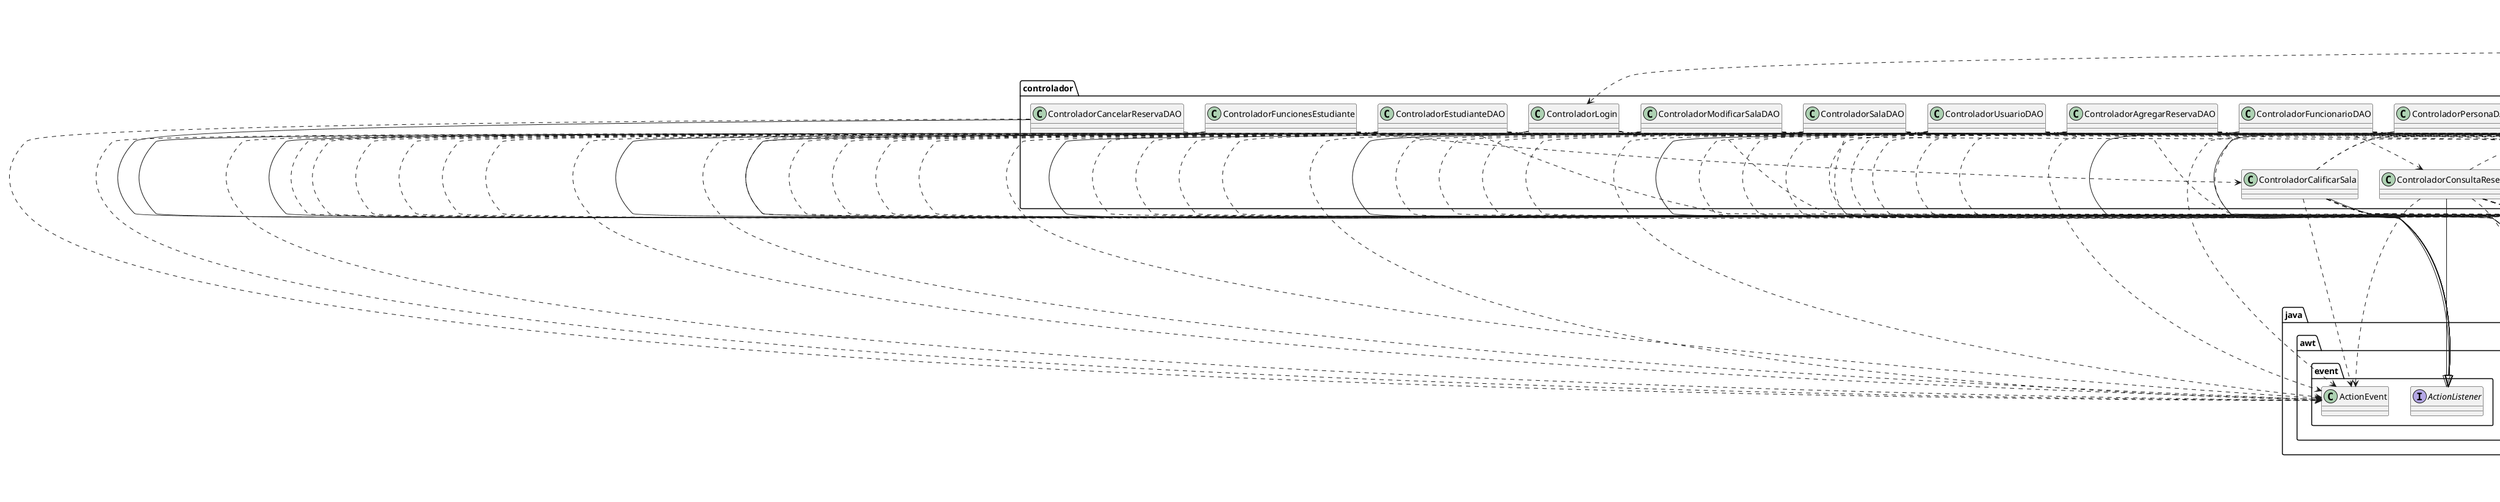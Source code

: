 @startuml
annotation java.lang.Override
annotation java.lang.SuppressWarnings
class api.Mail
class api.Sms
class com.twilio.Twilio
class com.twilio.rest.api.v2010.account.Message
class com.twilio.type.PhoneNumber
class conexion.ConexionJavaMySQL
class controlador.ControladorAgregarReservaDAO
class controlador.ControladorCalificarSala
class controlador.ControladorCancelarReservaDAO
class controlador.ControladorConsultaReserva
class controlador.ControladorEstudianteDAO
class controlador.ControladorFuncionarioDAO
class controlador.ControladorFuncionesEstudiante
class controlador.ControladorLogin
class controlador.ControladorModificarSalaDAO
class controlador.ControladorPersonaDAO
class controlador.ControladorSalaDAO
class controlador.ControladorUsuarioDAO
class dao.EstudianteDAO
class dao.ExcepcionHorarioDAO
class dao.HorarioDAO
class dao.LoginDAO
class dao.ParticipanteDAO
class dao.RecursoDAO
class dao.ReservaDAO
class dao.SalaDAO
class dao.UsuarioDAO
class dao.VariosDAO
class java.awt.event.ActionEvent
class java.sql.CallableStatement
class java.sql.Connection
class java.sql.DriverManager
class java.sql.PreparedStatement
class java.sql.ResultSet
class java.sql.ResultSetMetaData
class java.sql.SQLException
class java.sql.Statement
class java.util.ArrayList
class java.util.Properties
class java.util.logging.Level
class java.util.logging.Logger
class javax.mail.Message
class javax.mail.MessagingException
class javax.mail.Session
class javax.mail.Transport
class javax.mail.internet.AddressException
class javax.mail.internet.InternetAddress
class javax.mail.internet.MimeMessage
class javax.swing.JFrame
class javax.swing.JOptionPane
class javax.swing.table.DefaultTableModel
class main.gestorPrincipal
class modelo.Estudiante
class modelo.Horario
class modelo.HorarioExcepcion
class modelo.Participante
class modelo.Recurso
class modelo.Reserva
class modelo.Sala
class modelo.Usuario
class vista.VentanaAgregarSala
class vista.VentanaCalificarSala
class vista.VentanaCancelarReserva
class vista.VentanaConsultaReserva
class vista.VentanaEstudiante
class vista.VentanaFuncionario
class vista.VentanaLogin
class vista.VentanaModificarSala
class vista.VentanaRegistroEstudiante
class vista.VentanaRegistroPersona
class vista.VentanaRegistroReservas
class vista.VentanaRegistroUsuario
interface java.awt.event.ActionListener
api.Mail ..> java.util.Properties
api.Mail ..> java.util.logging.Level
api.Mail ..> java.util.logging.Logger
api.Mail ..> javax.mail.Message
api.Mail ..> javax.mail.MessagingException
api.Mail ..> javax.mail.Session
api.Mail ..> javax.mail.Transport
api.Mail ..> javax.mail.internet.AddressException
api.Mail ..> javax.mail.internet.InternetAddress
api.Mail ..> javax.mail.internet.MimeMessage
api.Mail ..> javax.swing.JOptionPane
api.Sms ..> com.twilio.Twilio
api.Sms ..> com.twilio.rest.api.v2010.account.Message
api.Sms ..> com.twilio.type.PhoneNumber
conexion.ConexionJavaMySQL ..> java.sql.Connection
conexion.ConexionJavaMySQL ..> java.sql.DriverManager
conexion.ConexionJavaMySQL ..> java.sql.SQLException
conexion.ConexionJavaMySQL ..> java.util.logging.Level
conexion.ConexionJavaMySQL ..> java.util.logging.Logger
conexion.ConexionJavaMySQL ..> javax.swing.JOptionPane
controlador.ControladorAgregarReservaDAO ..> api.Mail
controlador.ControladorAgregarReservaDAO ..> conexion.ConexionJavaMySQL
controlador.ControladorAgregarReservaDAO ..> dao.ParticipanteDAO
controlador.ControladorAgregarReservaDAO ..> dao.ReservaDAO
controlador.ControladorAgregarReservaDAO ..> dao.SalaDAO
controlador.ControladorAgregarReservaDAO ..> dao.VariosDAO
controlador.ControladorAgregarReservaDAO ..> java.awt.event.ActionEvent
controlador.ControladorAgregarReservaDAO ..> java.sql.Connection
controlador.ControladorAgregarReservaDAO ..> java.sql.PreparedStatement
controlador.ControladorAgregarReservaDAO ..> java.sql.ResultSet
controlador.ControladorAgregarReservaDAO ..> java.sql.ResultSetMetaData
controlador.ControladorAgregarReservaDAO ..> java.sql.SQLException
controlador.ControladorAgregarReservaDAO ..> java.util.ArrayList
controlador.ControladorAgregarReservaDAO ..> java.util.logging.Level
controlador.ControladorAgregarReservaDAO ..> java.util.logging.Logger
controlador.ControladorAgregarReservaDAO ..> javax.mail.MessagingException
controlador.ControladorAgregarReservaDAO ..> javax.swing.JOptionPane
controlador.ControladorAgregarReservaDAO ..> javax.swing.table.DefaultTableModel
controlador.ControladorAgregarReservaDAO ..> modelo.Participante
controlador.ControladorAgregarReservaDAO ..> modelo.Reserva
controlador.ControladorAgregarReservaDAO ..> vista.VentanaRegistroReservas
controlador.ControladorAgregarReservaDAO --|> java.awt.event.ActionListener
controlador.ControladorCalificarSala ..> java.lang.Override
controlador.ControladorCalificarSala ..> api.Sms
controlador.ControladorCalificarSala ..> conexion.ConexionJavaMySQL
controlador.ControladorCalificarSala ..> java.awt.event.ActionEvent
controlador.ControladorCalificarSala ..> java.sql.Connection
controlador.ControladorCalificarSala ..> java.sql.PreparedStatement
controlador.ControladorCalificarSala ..> java.sql.ResultSet
controlador.ControladorCalificarSala ..> java.sql.ResultSetMetaData
controlador.ControladorCalificarSala ..> java.sql.SQLException
controlador.ControladorCalificarSala ..> javax.swing.table.DefaultTableModel
controlador.ControladorCalificarSala ..> vista.VentanaCalificarSala
controlador.ControladorCalificarSala --|> java.awt.event.ActionListener
controlador.ControladorCancelarReservaDAO ..> java.awt.event.ActionEvent
controlador.ControladorCancelarReservaDAO ..> vista.VentanaCancelarReserva
controlador.ControladorCancelarReservaDAO --|> java.awt.event.ActionListener
controlador.ControladorConsultaReserva ..> java.lang.Override
controlador.ControladorConsultaReserva ..> conexion.ConexionJavaMySQL
controlador.ControladorConsultaReserva ..> java.awt.event.ActionEvent
controlador.ControladorConsultaReserva ..> java.sql.Connection
controlador.ControladorConsultaReserva ..> java.sql.PreparedStatement
controlador.ControladorConsultaReserva ..> java.sql.ResultSet
controlador.ControladorConsultaReserva ..> java.sql.ResultSetMetaData
controlador.ControladorConsultaReserva ..> java.sql.SQLException
controlador.ControladorConsultaReserva ..> javax.swing.table.DefaultTableModel
controlador.ControladorConsultaReserva ..> vista.VentanaConsultaReserva
controlador.ControladorConsultaReserva --|> java.awt.event.ActionListener
controlador.ControladorEstudianteDAO ..> java.lang.Override
controlador.ControladorEstudianteDAO ..> conexion.ConexionJavaMySQL
controlador.ControladorEstudianteDAO ..> dao.EstudianteDAO
controlador.ControladorEstudianteDAO ..> dao.UsuarioDAO
controlador.ControladorEstudianteDAO ..> java.awt.event.ActionEvent
controlador.ControladorEstudianteDAO ..> java.sql.Connection
controlador.ControladorEstudianteDAO ..> java.sql.PreparedStatement
controlador.ControladorEstudianteDAO ..> java.sql.ResultSet
controlador.ControladorEstudianteDAO ..> java.sql.ResultSetMetaData
controlador.ControladorEstudianteDAO ..> java.sql.SQLException
controlador.ControladorEstudianteDAO ..> javax.swing.JOptionPane
controlador.ControladorEstudianteDAO ..> javax.swing.table.DefaultTableModel
controlador.ControladorEstudianteDAO ..> modelo.Estudiante
controlador.ControladorEstudianteDAO ..> vista.VentanaRegistroEstudiante
controlador.ControladorEstudianteDAO --|> java.awt.event.ActionListener
controlador.ControladorFuncionarioDAO ..> java.lang.Override
controlador.ControladorFuncionarioDAO ..> controlador.ControladorConsultaReserva
controlador.ControladorFuncionarioDAO ..> dao.UsuarioDAO
controlador.ControladorFuncionarioDAO ..> java.awt.event.ActionEvent
controlador.ControladorFuncionarioDAO ..> modelo.Recurso
controlador.ControladorFuncionarioDAO ..> modelo.Sala
controlador.ControladorFuncionarioDAO ..> modelo.Usuario
controlador.ControladorFuncionarioDAO ..> vista.VentanaAgregarSala
controlador.ControladorFuncionarioDAO ..> vista.VentanaFuncionario
controlador.ControladorFuncionarioDAO ..> vista.VentanaLogin
controlador.ControladorFuncionarioDAO ..> vista.VentanaModificarSala
controlador.ControladorFuncionarioDAO ..> vista.VentanaRegistroEstudiante
controlador.ControladorFuncionarioDAO --|> java.awt.event.ActionListener
controlador.ControladorFuncionesEstudiante ..> java.lang.Override
controlador.ControladorFuncionesEstudiante ..> controlador.ControladorCalificarSala
controlador.ControladorFuncionesEstudiante ..> dao.EstudianteDAO
controlador.ControladorFuncionesEstudiante ..> dao.UsuarioDAO
controlador.ControladorFuncionesEstudiante ..> java.awt.event.ActionEvent
controlador.ControladorFuncionesEstudiante ..> modelo.Reserva
controlador.ControladorFuncionesEstudiante ..> vista.VentanaCancelarReserva
controlador.ControladorFuncionesEstudiante ..> vista.VentanaEstudiante
controlador.ControladorFuncionesEstudiante ..> vista.VentanaRegistroReservas
controlador.ControladorFuncionesEstudiante --|> java.awt.event.ActionListener
controlador.ControladorLogin ..> java.lang.Override
controlador.ControladorLogin ..> dao.UsuarioDAO
controlador.ControladorLogin ..> java.awt.event.ActionEvent
controlador.ControladorLogin ..> javax.swing.JOptionPane
controlador.ControladorLogin ..> modelo.Usuario
controlador.ControladorLogin ..> vista.VentanaEstudiante
controlador.ControladorLogin ..> vista.VentanaFuncionario
controlador.ControladorLogin ..> vista.VentanaLogin
controlador.ControladorLogin ..> vista.VentanaRegistroUsuario
controlador.ControladorLogin --|> java.awt.event.ActionListener
controlador.ControladorModificarSalaDAO ..> conexion.ConexionJavaMySQL
controlador.ControladorModificarSalaDAO ..> dao.RecursoDAO
controlador.ControladorModificarSalaDAO ..> dao.SalaDAO
controlador.ControladorModificarSalaDAO ..> java.awt.event.ActionEvent
controlador.ControladorModificarSalaDAO ..> java.sql.Connection
controlador.ControladorModificarSalaDAO ..> java.sql.PreparedStatement
controlador.ControladorModificarSalaDAO ..> java.sql.ResultSet
controlador.ControladorModificarSalaDAO ..> java.sql.ResultSetMetaData
controlador.ControladorModificarSalaDAO ..> java.sql.SQLException
controlador.ControladorModificarSalaDAO ..> javax.swing.JOptionPane
controlador.ControladorModificarSalaDAO ..> javax.swing.table.DefaultTableModel
controlador.ControladorModificarSalaDAO ..> modelo.Recurso
controlador.ControladorModificarSalaDAO ..> modelo.Sala
controlador.ControladorModificarSalaDAO ..> vista.VentanaModificarSala
controlador.ControladorModificarSalaDAO --|> java.awt.event.ActionListener
controlador.ControladorPersonaDAO ..> dao.EstudianteDAO
controlador.ControladorPersonaDAO ..> java.awt.event.ActionEvent
controlador.ControladorPersonaDAO ..> javax.swing.JOptionPane
controlador.ControladorPersonaDAO ..> modelo.Estudiante
controlador.ControladorPersonaDAO ..> vista.VentanaRegistroPersona
controlador.ControladorPersonaDAO --|> java.awt.event.ActionListener
controlador.ControladorSalaDAO ..> conexion.ConexionJavaMySQL
controlador.ControladorSalaDAO ..> dao.RecursoDAO
controlador.ControladorSalaDAO ..> dao.SalaDAO
controlador.ControladorSalaDAO ..> java.awt.event.ActionEvent
controlador.ControladorSalaDAO ..> java.sql.Connection
controlador.ControladorSalaDAO ..> java.sql.PreparedStatement
controlador.ControladorSalaDAO ..> java.sql.ResultSet
controlador.ControladorSalaDAO ..> java.sql.ResultSetMetaData
controlador.ControladorSalaDAO ..> java.sql.SQLException
controlador.ControladorSalaDAO ..> javax.swing.JOptionPane
controlador.ControladorSalaDAO ..> javax.swing.table.DefaultTableModel
controlador.ControladorSalaDAO ..> modelo.Recurso
controlador.ControladorSalaDAO ..> modelo.Sala
controlador.ControladorSalaDAO ..> vista.VentanaAgregarSala
controlador.ControladorSalaDAO --|> java.awt.event.ActionListener
controlador.ControladorUsuarioDAO ..> conexion.ConexionJavaMySQL
controlador.ControladorUsuarioDAO ..> dao.UsuarioDAO
controlador.ControladorUsuarioDAO ..> java.awt.event.ActionEvent
controlador.ControladorUsuarioDAO ..> java.sql.Connection
controlador.ControladorUsuarioDAO ..> java.sql.PreparedStatement
controlador.ControladorUsuarioDAO ..> java.sql.ResultSet
controlador.ControladorUsuarioDAO ..> java.sql.ResultSetMetaData
controlador.ControladorUsuarioDAO ..> java.sql.SQLException
controlador.ControladorUsuarioDAO ..> javax.swing.JOptionPane
controlador.ControladorUsuarioDAO ..> javax.swing.table.DefaultTableModel
controlador.ControladorUsuarioDAO ..> modelo.Estudiante
controlador.ControladorUsuarioDAO ..> modelo.Usuario
controlador.ControladorUsuarioDAO ..> vista.VentanaLogin
controlador.ControladorUsuarioDAO ..> vista.VentanaRegistroPersona
controlador.ControladorUsuarioDAO ..> vista.VentanaRegistroUsuario
controlador.ControladorUsuarioDAO --|> java.awt.event.ActionListener
dao.EstudianteDAO ..> conexion.ConexionJavaMySQL
dao.EstudianteDAO ..> java.sql.CallableStatement
dao.EstudianteDAO ..> java.sql.Connection
dao.EstudianteDAO ..> java.sql.ResultSet
dao.EstudianteDAO ..> java.sql.SQLException
dao.EstudianteDAO ..> java.sql.Statement
dao.EstudianteDAO ..> javax.swing.JOptionPane
dao.EstudianteDAO ..> modelo.Estudiante
dao.HorarioDAO ..> conexion.ConexionJavaMySQL
dao.HorarioDAO ..> java.sql.CallableStatement
dao.HorarioDAO ..> java.sql.Connection
dao.HorarioDAO ..> java.sql.SQLException
dao.HorarioDAO ..> javax.swing.JOptionPane
dao.HorarioDAO ..> modelo.Horario
dao.LoginDAO ..> conexion.ConexionJavaMySQL
dao.LoginDAO ..> java.sql.Connection
dao.LoginDAO ..> java.sql.PreparedStatement
dao.LoginDAO ..> java.sql.ResultSet
dao.LoginDAO ..> java.sql.SQLException
dao.LoginDAO ..> java.sql.Statement
dao.LoginDAO ..> javax.swing.JOptionPane
dao.ParticipanteDAO ..> conexion.ConexionJavaMySQL
dao.ParticipanteDAO ..> java.sql.CallableStatement
dao.ParticipanteDAO ..> java.sql.Connection
dao.ParticipanteDAO ..> java.sql.SQLException
dao.ParticipanteDAO ..> javax.swing.JOptionPane
dao.ParticipanteDAO ..> modelo.Participante
dao.ParticipanteDAO ..> modelo.Sala
dao.RecursoDAO ..> conexion.ConexionJavaMySQL
dao.RecursoDAO ..> java.sql.CallableStatement
dao.RecursoDAO ..> java.sql.Connection
dao.RecursoDAO ..> java.sql.SQLException
dao.RecursoDAO ..> javax.swing.JOptionPane
dao.RecursoDAO ..> modelo.Recurso
dao.ReservaDAO ..> conexion.ConexionJavaMySQL
dao.ReservaDAO ..> java.sql.CallableStatement
dao.ReservaDAO ..> java.sql.Connection
dao.ReservaDAO ..> java.sql.ResultSet
dao.ReservaDAO ..> java.sql.SQLException
dao.ReservaDAO ..> java.sql.Statement
dao.ReservaDAO ..> javax.swing.JOptionPane
dao.ReservaDAO ..> modelo.Reserva
dao.SalaDAO ..> conexion.ConexionJavaMySQL
dao.SalaDAO ..> java.sql.CallableStatement
dao.SalaDAO ..> java.sql.Connection
dao.SalaDAO ..> java.sql.ResultSet
dao.SalaDAO ..> java.sql.SQLException
dao.SalaDAO ..> java.sql.Statement
dao.SalaDAO ..> javax.swing.JOptionPane
dao.SalaDAO ..> modelo.Sala
dao.UsuarioDAO ..> conexion.ConexionJavaMySQL
dao.UsuarioDAO ..> java.sql.CallableStatement
dao.UsuarioDAO ..> java.sql.Connection
dao.UsuarioDAO ..> java.sql.PreparedStatement
dao.UsuarioDAO ..> java.sql.ResultSet
dao.UsuarioDAO ..> java.sql.SQLException
dao.UsuarioDAO ..> java.sql.Statement
dao.UsuarioDAO ..> javax.swing.JOptionPane
dao.UsuarioDAO ..> modelo.Estudiante
dao.UsuarioDAO ..> modelo.Usuario
dao.VariosDAO ..> conexion.ConexionJavaMySQL
dao.VariosDAO ..> java.sql.Connection
dao.VariosDAO ..> java.sql.PreparedStatement
dao.VariosDAO ..> java.sql.ResultSet
dao.VariosDAO ..> java.sql.SQLException
dao.VariosDAO ..> java.sql.Statement
dao.VariosDAO ..> javax.swing.JOptionPane
dao.VariosDAO ..> modelo.Reserva
main.gestorPrincipal ..> api.Mail
main.gestorPrincipal ..> api.Sms
main.gestorPrincipal ..> controlador.ControladorLogin
main.gestorPrincipal ..> javax.mail.MessagingException
main.gestorPrincipal ..> modelo.Usuario
main.gestorPrincipal ..> vista.VentanaLogin
modelo.Horario ..> java.lang.Override
modelo.Participante ..> java.lang.Override
modelo.Recurso ..> java.lang.Override
modelo.Reserva ..> java.lang.Override
modelo.Reserva ..> java.util.ArrayList
modelo.Sala ..> java.lang.Override
modelo.Sala ..> java.util.ArrayList
vista.VentanaAgregarSala ..> java.lang.SuppressWarnings
vista.VentanaAgregarSala --|> javax.swing.JFrame
vista.VentanaCalificarSala ..> java.lang.SuppressWarnings
vista.VentanaCalificarSala --|> javax.swing.JFrame
vista.VentanaCancelarReserva ..> java.lang.SuppressWarnings
vista.VentanaCancelarReserva --|> javax.swing.JFrame
vista.VentanaConsultaReserva ..> java.lang.SuppressWarnings
vista.VentanaConsultaReserva --|> javax.swing.JFrame
vista.VentanaEstudiante ..> java.lang.SuppressWarnings
vista.VentanaEstudiante --|> javax.swing.JFrame
vista.VentanaFuncionario ..> java.lang.SuppressWarnings
vista.VentanaFuncionario --|> javax.swing.JFrame
vista.VentanaLogin ..> java.lang.SuppressWarnings
vista.VentanaLogin --|> javax.swing.JFrame
vista.VentanaModificarSala ..> java.lang.SuppressWarnings
vista.VentanaModificarSala --|> javax.swing.JFrame
vista.VentanaRegistroEstudiante ..> java.lang.SuppressWarnings
vista.VentanaRegistroEstudiante ..> conexion.ConexionJavaMySQL
vista.VentanaRegistroEstudiante ..> java.sql.Connection
vista.VentanaRegistroEstudiante ..> java.sql.PreparedStatement
vista.VentanaRegistroEstudiante ..> java.sql.ResultSet
vista.VentanaRegistroEstudiante ..> java.sql.SQLException
vista.VentanaRegistroEstudiante --|> javax.swing.JFrame
vista.VentanaRegistroPersona ..> java.lang.SuppressWarnings
vista.VentanaRegistroPersona --|> javax.swing.JFrame
vista.VentanaRegistroReservas ..> java.lang.SuppressWarnings
vista.VentanaRegistroReservas --|> javax.swing.JFrame
vista.VentanaRegistroUsuario ..> java.lang.SuppressWarnings
vista.VentanaRegistroUsuario ..> conexion.ConexionJavaMySQL
vista.VentanaRegistroUsuario ..> java.sql.Connection
vista.VentanaRegistroUsuario ..> java.sql.PreparedStatement
vista.VentanaRegistroUsuario ..> java.sql.ResultSet
vista.VentanaRegistroUsuario ..> java.sql.SQLException
vista.VentanaRegistroUsuario --|> javax.swing.JFrame
@enduml